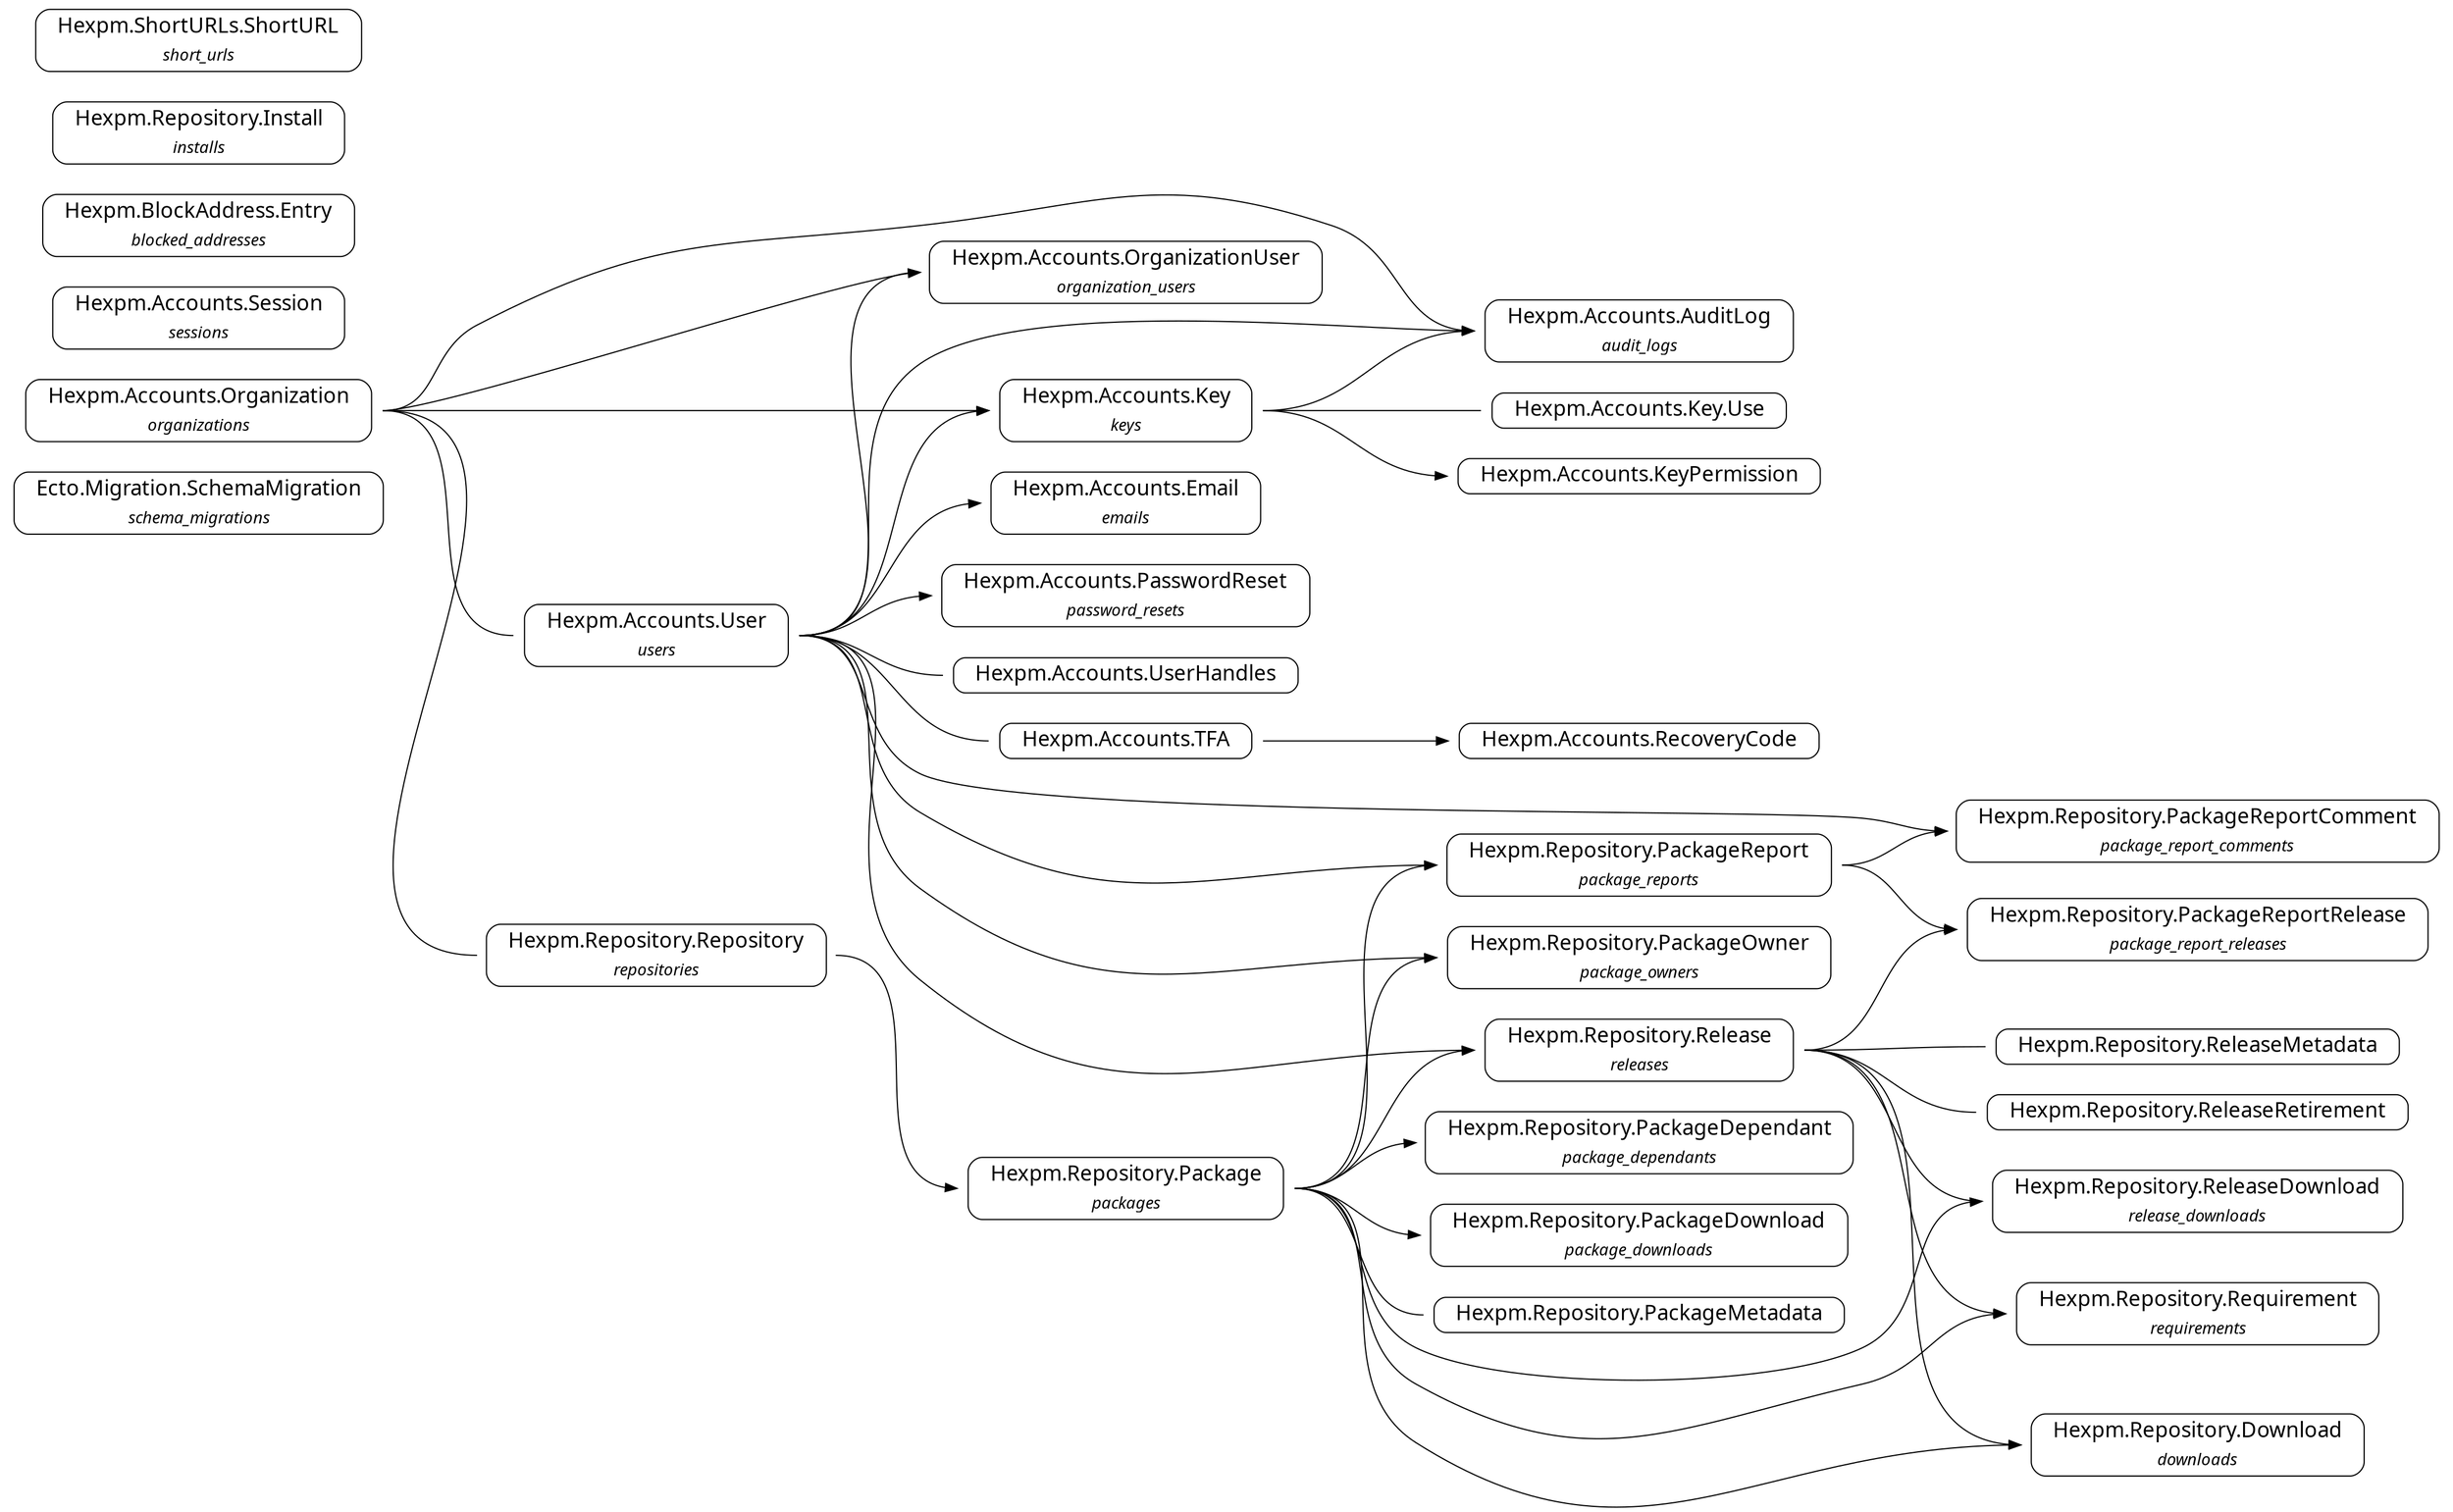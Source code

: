 strict digraph {
  ranksep=1.0; rankdir=LR;
  node [shape = none, fontname="Roboto Mono"];
  "Ecto.Migration.SchemaMigration" [label= <<table align='left' border='1' style='rounded' cellspacing='0' cellpadding='4' cellborder='0'><tr><td port='header@schema_module'><font point-size='18'>   Ecto.Migration.SchemaMigration   </font></td></tr><tr><td><font point-size='14'><i>schema_migrations</i></font></td></tr></table>>]
  "Hexpm.Accounts.AuditLog" [label= <<table align='left' border='1' style='rounded' cellspacing='0' cellpadding='4' cellborder='0'><tr><td port='header@schema_module'><font point-size='18'>   Hexpm.Accounts.AuditLog   </font></td></tr><tr><td><font point-size='14'><i>audit_logs</i></font></td></tr></table>>]
  "Hexpm.Accounts.Email" [label= <<table align='left' border='1' style='rounded' cellspacing='0' cellpadding='4' cellborder='0'><tr><td port='header@schema_module'><font point-size='18'>   Hexpm.Accounts.Email   </font></td></tr><tr><td><font point-size='14'><i>emails</i></font></td></tr></table>>]
  "Hexpm.Accounts.Key" [label= <<table align='left' border='1' style='rounded' cellspacing='0' cellpadding='4' cellborder='0'><tr><td port='header@schema_module'><font point-size='18'>   Hexpm.Accounts.Key   </font></td></tr><tr><td><font point-size='14'><i>keys</i></font></td></tr></table>>]
  "Hexpm.Accounts.Key.Use" [label= <<table align='left' border='1' style='rounded' cellspacing='0' cellpadding='4' cellborder='0'><tr><td port='header@schema_module'><font point-size='18'>   Hexpm.Accounts.Key.Use   </font></td></tr></table>>]
  "Hexpm.Accounts.KeyPermission" [label= <<table align='left' border='1' style='rounded' cellspacing='0' cellpadding='4' cellborder='0'><tr><td port='header@schema_module'><font point-size='18'>   Hexpm.Accounts.KeyPermission   </font></td></tr></table>>]
  "Hexpm.Accounts.Organization" [label= <<table align='left' border='1' style='rounded' cellspacing='0' cellpadding='4' cellborder='0'><tr><td port='header@schema_module'><font point-size='18'>   Hexpm.Accounts.Organization   </font></td></tr><tr><td><font point-size='14'><i>organizations</i></font></td></tr></table>>]
  "Hexpm.Accounts.OrganizationUser" [label= <<table align='left' border='1' style='rounded' cellspacing='0' cellpadding='4' cellborder='0'><tr><td port='header@schema_module'><font point-size='18'>   Hexpm.Accounts.OrganizationUser   </font></td></tr><tr><td><font point-size='14'><i>organization_users</i></font></td></tr></table>>]
  "Hexpm.Accounts.PasswordReset" [label= <<table align='left' border='1' style='rounded' cellspacing='0' cellpadding='4' cellborder='0'><tr><td port='header@schema_module'><font point-size='18'>   Hexpm.Accounts.PasswordReset   </font></td></tr><tr><td><font point-size='14'><i>password_resets</i></font></td></tr></table>>]
  "Hexpm.Accounts.RecoveryCode" [label= <<table align='left' border='1' style='rounded' cellspacing='0' cellpadding='4' cellborder='0'><tr><td port='header@schema_module'><font point-size='18'>   Hexpm.Accounts.RecoveryCode   </font></td></tr></table>>]
  "Hexpm.Accounts.Session" [label= <<table align='left' border='1' style='rounded' cellspacing='0' cellpadding='4' cellborder='0'><tr><td port='header@schema_module'><font point-size='18'>   Hexpm.Accounts.Session   </font></td></tr><tr><td><font point-size='14'><i>sessions</i></font></td></tr></table>>]
  "Hexpm.Accounts.TFA" [label= <<table align='left' border='1' style='rounded' cellspacing='0' cellpadding='4' cellborder='0'><tr><td port='header@schema_module'><font point-size='18'>   Hexpm.Accounts.TFA   </font></td></tr></table>>]
  "Hexpm.Accounts.User" [label= <<table align='left' border='1' style='rounded' cellspacing='0' cellpadding='4' cellborder='0'><tr><td port='header@schema_module'><font point-size='18'>   Hexpm.Accounts.User   </font></td></tr><tr><td><font point-size='14'><i>users</i></font></td></tr></table>>]
  "Hexpm.Accounts.UserHandles" [label= <<table align='left' border='1' style='rounded' cellspacing='0' cellpadding='4' cellborder='0'><tr><td port='header@schema_module'><font point-size='18'>   Hexpm.Accounts.UserHandles   </font></td></tr></table>>]
  "Hexpm.BlockAddress.Entry" [label= <<table align='left' border='1' style='rounded' cellspacing='0' cellpadding='4' cellborder='0'><tr><td port='header@schema_module'><font point-size='18'>   Hexpm.BlockAddress.Entry   </font></td></tr><tr><td><font point-size='14'><i>blocked_addresses</i></font></td></tr></table>>]
  "Hexpm.Repository.Download" [label= <<table align='left' border='1' style='rounded' cellspacing='0' cellpadding='4' cellborder='0'><tr><td port='header@schema_module'><font point-size='18'>   Hexpm.Repository.Download   </font></td></tr><tr><td><font point-size='14'><i>downloads</i></font></td></tr></table>>]
  "Hexpm.Repository.Install" [label= <<table align='left' border='1' style='rounded' cellspacing='0' cellpadding='4' cellborder='0'><tr><td port='header@schema_module'><font point-size='18'>   Hexpm.Repository.Install   </font></td></tr><tr><td><font point-size='14'><i>installs</i></font></td></tr></table>>]
  "Hexpm.Repository.Package" [label= <<table align='left' border='1' style='rounded' cellspacing='0' cellpadding='4' cellborder='0'><tr><td port='header@schema_module'><font point-size='18'>   Hexpm.Repository.Package   </font></td></tr><tr><td><font point-size='14'><i>packages</i></font></td></tr></table>>]
  "Hexpm.Repository.PackageDependant" [label= <<table align='left' border='1' style='rounded' cellspacing='0' cellpadding='4' cellborder='0'><tr><td port='header@schema_module'><font point-size='18'>   Hexpm.Repository.PackageDependant   </font></td></tr><tr><td><font point-size='14'><i>package_dependants</i></font></td></tr></table>>]
  "Hexpm.Repository.PackageDownload" [label= <<table align='left' border='1' style='rounded' cellspacing='0' cellpadding='4' cellborder='0'><tr><td port='header@schema_module'><font point-size='18'>   Hexpm.Repository.PackageDownload   </font></td></tr><tr><td><font point-size='14'><i>package_downloads</i></font></td></tr></table>>]
  "Hexpm.Repository.PackageMetadata" [label= <<table align='left' border='1' style='rounded' cellspacing='0' cellpadding='4' cellborder='0'><tr><td port='header@schema_module'><font point-size='18'>   Hexpm.Repository.PackageMetadata   </font></td></tr></table>>]
  "Hexpm.Repository.PackageOwner" [label= <<table align='left' border='1' style='rounded' cellspacing='0' cellpadding='4' cellborder='0'><tr><td port='header@schema_module'><font point-size='18'>   Hexpm.Repository.PackageOwner   </font></td></tr><tr><td><font point-size='14'><i>package_owners</i></font></td></tr></table>>]
  "Hexpm.Repository.PackageReport" [label= <<table align='left' border='1' style='rounded' cellspacing='0' cellpadding='4' cellborder='0'><tr><td port='header@schema_module'><font point-size='18'>   Hexpm.Repository.PackageReport   </font></td></tr><tr><td><font point-size='14'><i>package_reports</i></font></td></tr></table>>]
  "Hexpm.Repository.PackageReportComment" [label= <<table align='left' border='1' style='rounded' cellspacing='0' cellpadding='4' cellborder='0'><tr><td port='header@schema_module'><font point-size='18'>   Hexpm.Repository.PackageReportComment   </font></td></tr><tr><td><font point-size='14'><i>package_report_comments</i></font></td></tr></table>>]
  "Hexpm.Repository.PackageReportRelease" [label= <<table align='left' border='1' style='rounded' cellspacing='0' cellpadding='4' cellborder='0'><tr><td port='header@schema_module'><font point-size='18'>   Hexpm.Repository.PackageReportRelease   </font></td></tr><tr><td><font point-size='14'><i>package_report_releases</i></font></td></tr></table>>]
  "Hexpm.Repository.Release" [label= <<table align='left' border='1' style='rounded' cellspacing='0' cellpadding='4' cellborder='0'><tr><td port='header@schema_module'><font point-size='18'>   Hexpm.Repository.Release   </font></td></tr><tr><td><font point-size='14'><i>releases</i></font></td></tr></table>>]
  "Hexpm.Repository.ReleaseDownload" [label= <<table align='left' border='1' style='rounded' cellspacing='0' cellpadding='4' cellborder='0'><tr><td port='header@schema_module'><font point-size='18'>   Hexpm.Repository.ReleaseDownload   </font></td></tr><tr><td><font point-size='14'><i>release_downloads</i></font></td></tr></table>>]
  "Hexpm.Repository.ReleaseMetadata" [label= <<table align='left' border='1' style='rounded' cellspacing='0' cellpadding='4' cellborder='0'><tr><td port='header@schema_module'><font point-size='18'>   Hexpm.Repository.ReleaseMetadata   </font></td></tr></table>>]
  "Hexpm.Repository.ReleaseRetirement" [label= <<table align='left' border='1' style='rounded' cellspacing='0' cellpadding='4' cellborder='0'><tr><td port='header@schema_module'><font point-size='18'>   Hexpm.Repository.ReleaseRetirement   </font></td></tr></table>>]
  "Hexpm.Repository.Repository" [label= <<table align='left' border='1' style='rounded' cellspacing='0' cellpadding='4' cellborder='0'><tr><td port='header@schema_module'><font point-size='18'>   Hexpm.Repository.Repository   </font></td></tr><tr><td><font point-size='14'><i>repositories</i></font></td></tr></table>>]
  "Hexpm.Repository.Requirement" [label= <<table align='left' border='1' style='rounded' cellspacing='0' cellpadding='4' cellborder='0'><tr><td port='header@schema_module'><font point-size='18'>   Hexpm.Repository.Requirement   </font></td></tr><tr><td><font point-size='14'><i>requirements</i></font></td></tr></table>>]
  "Hexpm.ShortURLs.ShortURL" [label= <<table align='left' border='1' style='rounded' cellspacing='0' cellpadding='4' cellborder='0'><tr><td port='header@schema_module'><font point-size='18'>   Hexpm.ShortURLs.ShortURL   </font></td></tr><tr><td><font point-size='14'><i>short_urls</i></font></td></tr></table>>]

  "Hexpm.Accounts.TFA":e -> "Hexpm.Accounts.RecoveryCode":w
  "Hexpm.Accounts.Key":e -> "Hexpm.Accounts.AuditLog":w
  "Hexpm.Accounts.Key":e -> "Hexpm.Accounts.Key.Use":w [dir=none]
  "Hexpm.Accounts.Key":e -> "Hexpm.Accounts.KeyPermission":w
  "Hexpm.Accounts.Organization":e -> "Hexpm.Accounts.AuditLog":w
  "Hexpm.Accounts.Organization":e -> "Hexpm.Accounts.Key":w
  "Hexpm.Accounts.Organization":e -> "Hexpm.Accounts.OrganizationUser":w
  "Hexpm.Accounts.Organization":e -> "Hexpm.Repository.Repository":w [dir=none]
  "Hexpm.Accounts.Organization":e -> "Hexpm.Accounts.User":w [dir=none]
  "Hexpm.Repository.PackageReport":e -> "Hexpm.Repository.PackageReportComment":w
  "Hexpm.Repository.PackageReport":e -> "Hexpm.Repository.PackageReportRelease":w
  "Hexpm.Repository.Package":e -> "Hexpm.Repository.Download":w
  "Hexpm.Repository.Package":e -> "Hexpm.Repository.PackageDependant":w
  "Hexpm.Repository.Package":e -> "Hexpm.Repository.PackageDownload":w
  "Hexpm.Repository.Package":e -> "Hexpm.Repository.PackageOwner":w
  "Hexpm.Repository.Package":e -> "Hexpm.Repository.PackageReport":w
  "Hexpm.Repository.Package":e -> "Hexpm.Repository.ReleaseDownload":w
  "Hexpm.Repository.Package":e -> "Hexpm.Repository.Release":w
  "Hexpm.Repository.Package":e -> "Hexpm.Repository.Requirement":w
  "Hexpm.Repository.Package":e -> "Hexpm.Repository.PackageMetadata":w [dir=none]
  "Hexpm.Repository.Release":e -> "Hexpm.Repository.Download":w
  "Hexpm.Repository.Release":e -> "Hexpm.Repository.PackageReportRelease":w
  "Hexpm.Repository.Release":e -> "Hexpm.Repository.ReleaseDownload":w [dir=none]
  "Hexpm.Repository.Release":e -> "Hexpm.Repository.Requirement":w
  "Hexpm.Repository.Release":e -> "Hexpm.Repository.ReleaseMetadata":w [dir=none]
  "Hexpm.Repository.Release":e -> "Hexpm.Repository.ReleaseRetirement":w [dir=none]
  "Hexpm.Repository.Repository":e -> "Hexpm.Repository.Package":w
  "Hexpm.Accounts.User":e -> "Hexpm.Accounts.UserHandles":w [dir=none]
  "Hexpm.Accounts.User":e -> "Hexpm.Accounts.AuditLog":w
  "Hexpm.Accounts.User":e -> "Hexpm.Accounts.Email":w
  "Hexpm.Accounts.User":e -> "Hexpm.Accounts.Key":w
  "Hexpm.Accounts.User":e -> "Hexpm.Accounts.OrganizationUser":w
  "Hexpm.Accounts.User":e -> "Hexpm.Repository.PackageOwner":w
  "Hexpm.Accounts.User":e -> "Hexpm.Repository.PackageReportComment":w
  "Hexpm.Accounts.User":e -> "Hexpm.Repository.PackageReport":w
  "Hexpm.Accounts.User":e -> "Hexpm.Accounts.PasswordReset":w
  "Hexpm.Accounts.User":e -> "Hexpm.Repository.Release":w
  "Hexpm.Accounts.User":e -> "Hexpm.Accounts.TFA":w [dir=none]
}

